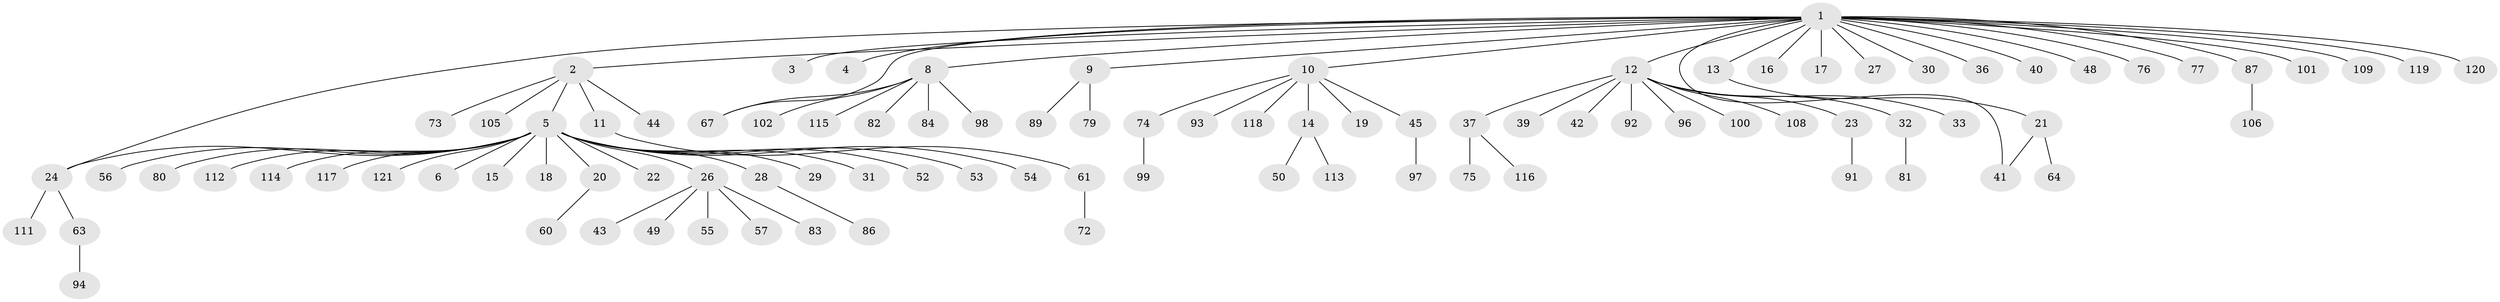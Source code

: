 // Generated by graph-tools (version 1.1) at 2025/23/03/03/25 07:23:53]
// undirected, 95 vertices, 97 edges
graph export_dot {
graph [start="1"]
  node [color=gray90,style=filled];
  1 [super="+59"];
  2;
  3;
  4;
  5 [super="+7"];
  6;
  8 [super="+34"];
  9 [super="+65"];
  10 [super="+110"];
  11 [super="+51"];
  12 [super="+69"];
  13 [super="+25"];
  14 [super="+47"];
  15;
  16;
  17;
  18;
  19;
  20;
  21;
  22;
  23;
  24 [super="+66"];
  26 [super="+35"];
  27;
  28 [super="+46"];
  29;
  30 [super="+38"];
  31 [super="+68"];
  32 [super="+71"];
  33;
  36;
  37 [super="+58"];
  39;
  40;
  41;
  42;
  43 [super="+85"];
  44;
  45 [super="+88"];
  48 [super="+78"];
  49;
  50;
  52 [super="+62"];
  53;
  54;
  55 [super="+95"];
  56;
  57;
  60;
  61 [super="+90"];
  63;
  64;
  67 [super="+70"];
  72 [super="+103"];
  73;
  74;
  75;
  76;
  77;
  79;
  80;
  81;
  82;
  83;
  84;
  86;
  87;
  89;
  91 [super="+104"];
  92;
  93;
  94 [super="+107"];
  96;
  97;
  98;
  99;
  100;
  101;
  102;
  105;
  106;
  108;
  109;
  111;
  112;
  113;
  114;
  115;
  116;
  117;
  118;
  119;
  120;
  121;
  1 -- 2;
  1 -- 3;
  1 -- 4;
  1 -- 8;
  1 -- 9;
  1 -- 10;
  1 -- 12;
  1 -- 13;
  1 -- 16;
  1 -- 17;
  1 -- 24;
  1 -- 27;
  1 -- 30;
  1 -- 36;
  1 -- 40;
  1 -- 41;
  1 -- 48;
  1 -- 76;
  1 -- 77;
  1 -- 87;
  1 -- 101;
  1 -- 109;
  1 -- 119;
  1 -- 120;
  1 -- 67;
  2 -- 5;
  2 -- 11;
  2 -- 44;
  2 -- 73;
  2 -- 105;
  5 -- 6;
  5 -- 15;
  5 -- 18;
  5 -- 20;
  5 -- 24;
  5 -- 26;
  5 -- 28;
  5 -- 112;
  5 -- 114;
  5 -- 117;
  5 -- 80;
  5 -- 52;
  5 -- 53;
  5 -- 22;
  5 -- 54;
  5 -- 56;
  5 -- 121;
  5 -- 29;
  5 -- 31;
  8 -- 82;
  8 -- 98;
  8 -- 115;
  8 -- 67;
  8 -- 84;
  8 -- 102;
  9 -- 89;
  9 -- 79;
  10 -- 14;
  10 -- 19;
  10 -- 45;
  10 -- 74;
  10 -- 93;
  10 -- 118;
  11 -- 61;
  12 -- 23;
  12 -- 32;
  12 -- 33;
  12 -- 37;
  12 -- 39;
  12 -- 42;
  12 -- 92;
  12 -- 96;
  12 -- 100;
  12 -- 108;
  13 -- 21;
  14 -- 50;
  14 -- 113;
  20 -- 60;
  21 -- 41;
  21 -- 64;
  23 -- 91;
  24 -- 63;
  24 -- 111;
  26 -- 43;
  26 -- 49;
  26 -- 55;
  26 -- 57;
  26 -- 83;
  28 -- 86;
  32 -- 81;
  37 -- 75;
  37 -- 116;
  45 -- 97;
  61 -- 72;
  63 -- 94;
  74 -- 99;
  87 -- 106;
}
